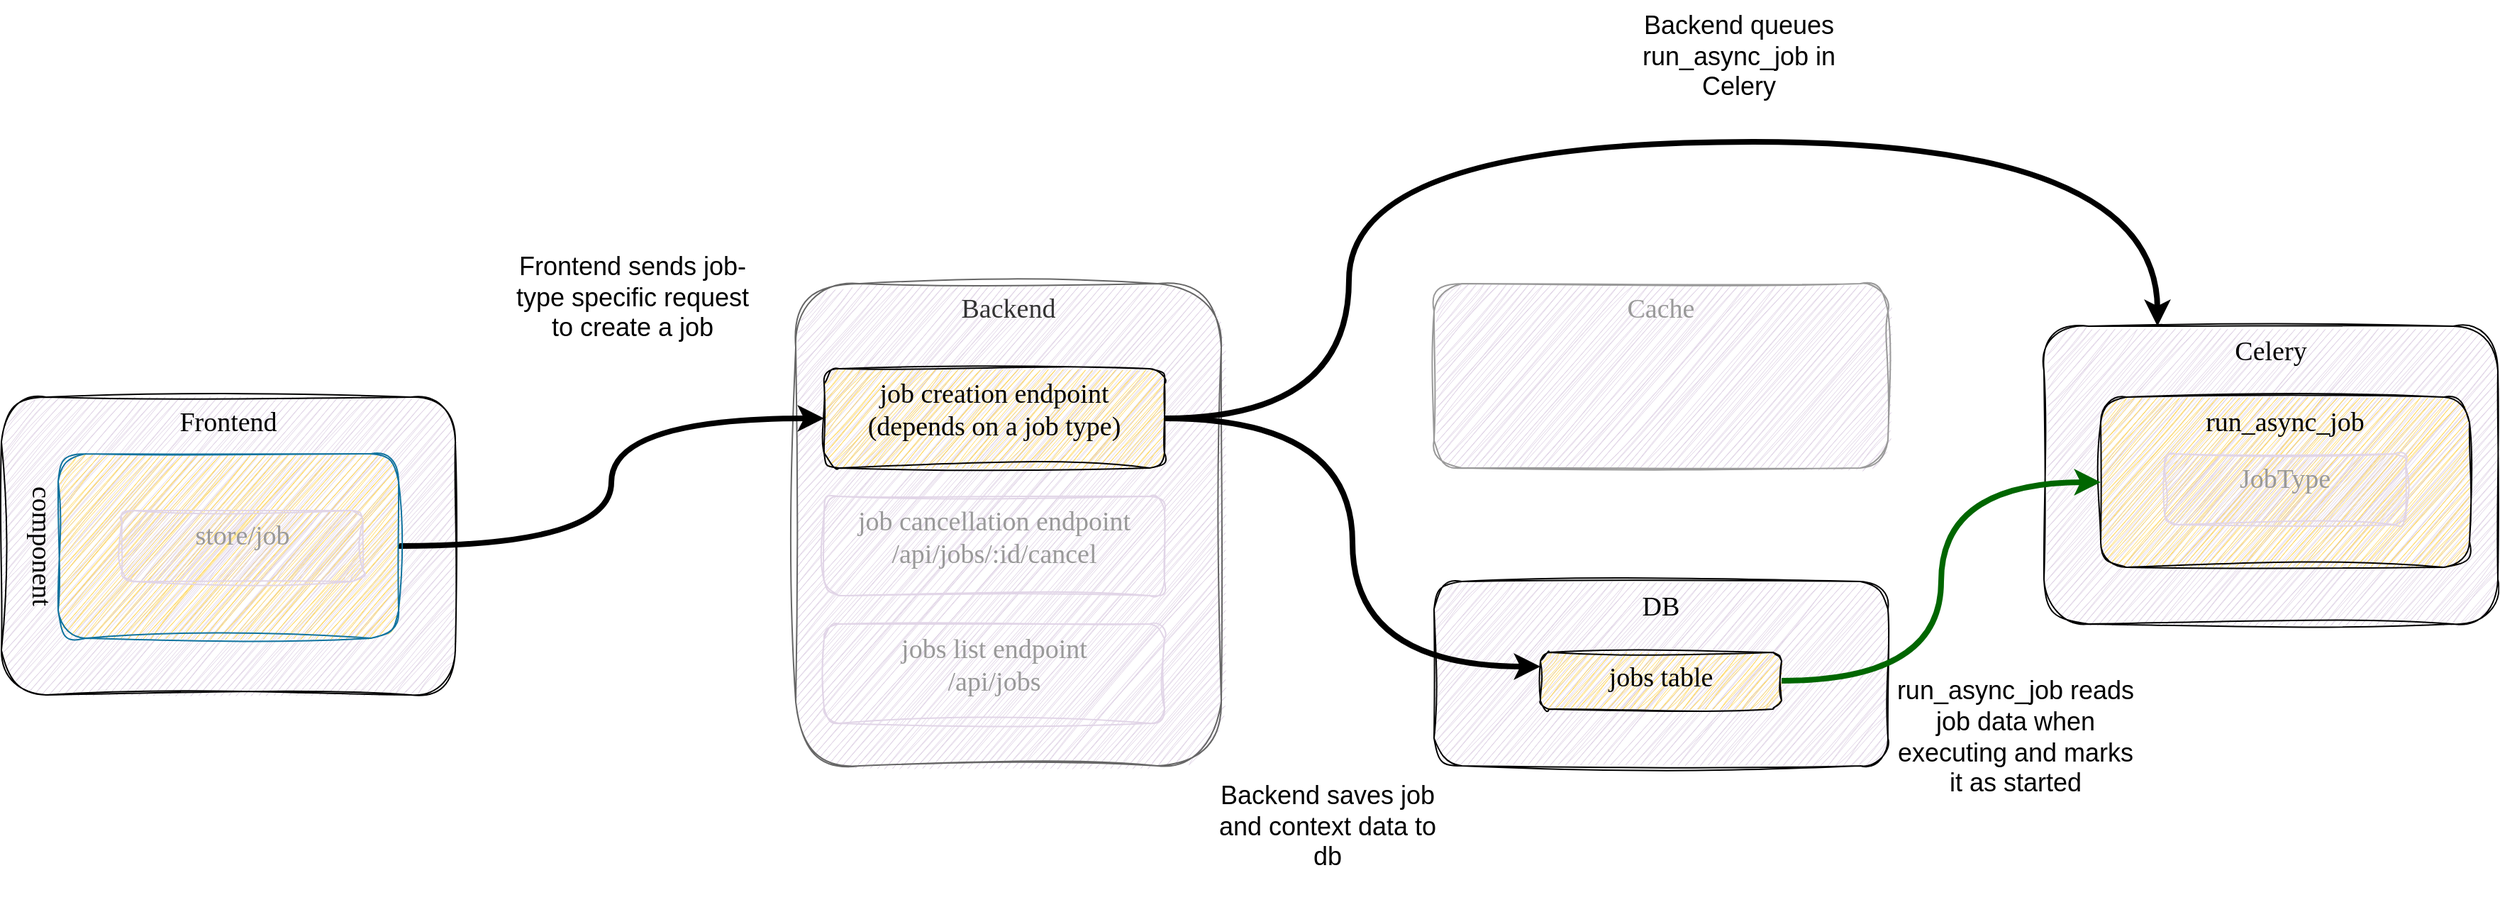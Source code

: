<mxfile version="24.7.16" pages="3">
  <diagram id="SNPpvVatbumqbXz_JlMH" name="job creation &amp; execution">
    <mxGraphModel dx="2413" dy="2210" grid="1" gridSize="10" guides="1" tooltips="1" connect="1" arrows="1" fold="1" page="1" pageScale="1" pageWidth="850" pageHeight="1100" math="0" shadow="0">
      <root>
        <mxCell id="0" />
        <mxCell id="1" parent="0" />
        <mxCell id="U9UPEVszhjLRej5C-PAp-1" value="&lt;font face=&quot;Comic Sans MS&quot; style=&quot;font-size: 19px;&quot;&gt;Frontend&lt;/font&gt;" style="rounded=1;whiteSpace=wrap;html=1;sketch=1;curveFitting=1;jiggle=2;verticalAlign=top;fillColor=#E1D5E7;fontSize=19;fillStyle=hachure;" parent="1" vertex="1">
          <mxGeometry x="-320" y="240" width="320" height="210" as="geometry" />
        </mxCell>
        <mxCell id="U9UPEVszhjLRej5C-PAp-2" value="&lt;font face=&quot;Comic Sans MS&quot; style=&quot;font-size: 19px;&quot;&gt;Backend&lt;/font&gt;" style="rounded=1;whiteSpace=wrap;html=1;sketch=1;curveFitting=1;jiggle=2;verticalAlign=top;fontSize=19;fillColor=#E1D5E7;fontColor=#333333;strokeColor=#666666;fillStyle=hachure;" parent="1" vertex="1">
          <mxGeometry x="240" y="160" width="300" height="340" as="geometry" />
        </mxCell>
        <mxCell id="U9UPEVszhjLRej5C-PAp-29" style="edgeStyle=orthogonalEdgeStyle;rounded=0;orthogonalLoop=1;jettySize=auto;html=1;entryX=0;entryY=0.5;entryDx=0;entryDy=0;curved=1;strokeWidth=4;" parent="1" source="U9UPEVszhjLRej5C-PAp-6" target="U9UPEVszhjLRej5C-PAp-8" edge="1">
          <mxGeometry relative="1" as="geometry" />
        </mxCell>
        <mxCell id="U9UPEVszhjLRej5C-PAp-33" value="Frontend sends job-type specific request to create a job" style="text;html=1;align=center;verticalAlign=middle;whiteSpace=wrap;rounded=0;fontSize=18;" parent="1" vertex="1">
          <mxGeometry x="40" y="130" width="170" height="80" as="geometry" />
        </mxCell>
        <mxCell id="U9UPEVszhjLRej5C-PAp-8" value="&lt;font face=&quot;Comic Sans MS&quot;&gt;job creation endpoint&lt;br&gt;(depends on a job type)&lt;/font&gt;" style="rounded=1;whiteSpace=wrap;html=1;sketch=1;curveFitting=1;jiggle=2;verticalAlign=top;fillColor=#FFD966;fontSize=19;align=center;labelPosition=center;verticalLabelPosition=middle;" parent="1" vertex="1">
          <mxGeometry x="260" y="220" width="240" height="70" as="geometry" />
        </mxCell>
        <mxCell id="U9UPEVszhjLRej5C-PAp-10" value="&lt;font face=&quot;Comic Sans MS&quot;&gt;job cancellation endpoint&lt;br&gt;/api/jobs/:id/cancel&lt;/font&gt;" style="rounded=1;whiteSpace=wrap;html=1;sketch=1;curveFitting=1;jiggle=2;verticalAlign=top;fillColor=none;fontSize=19;align=center;labelPosition=center;verticalLabelPosition=middle;strokeColor=#E1D5E7;fontColor=#999999;" parent="1" vertex="1">
          <mxGeometry x="260" y="310" width="240" height="70" as="geometry" />
        </mxCell>
        <mxCell id="U9UPEVszhjLRej5C-PAp-11" value="&lt;font face=&quot;Comic Sans MS&quot;&gt;jobs list endpoint&lt;br&gt;/api/jobs&lt;/font&gt;" style="rounded=1;whiteSpace=wrap;html=1;sketch=1;curveFitting=1;jiggle=2;verticalAlign=top;fillColor=none;fontSize=19;align=center;labelPosition=center;verticalLabelPosition=middle;strokeColor=#E1D5E7;fontColor=#999999;" parent="1" vertex="1">
          <mxGeometry x="260" y="400" width="240" height="70" as="geometry" />
        </mxCell>
        <mxCell id="U9UPEVszhjLRej5C-PAp-34" value="Backend saves job and context data to db" style="text;html=1;align=center;verticalAlign=middle;whiteSpace=wrap;rounded=0;fontSize=18;" parent="1" vertex="1">
          <mxGeometry x="530" y="490" width="170" height="105" as="geometry" />
        </mxCell>
        <mxCell id="U9UPEVszhjLRej5C-PAp-38" value="Backend queues run_async_job in Celery" style="text;html=1;align=center;verticalAlign=middle;whiteSpace=wrap;rounded=0;fontSize=18;" parent="1" vertex="1">
          <mxGeometry x="820" y="-40" width="170" height="80" as="geometry" />
        </mxCell>
        <mxCell id="U9UPEVszhjLRej5C-PAp-64" style="edgeStyle=orthogonalEdgeStyle;rounded=0;orthogonalLoop=1;jettySize=auto;html=1;entryX=0.724;entryY=0.009;entryDx=0;entryDy=0;curved=1;strokeWidth=4;fillColor=#fad7ac;strokeColor=#006633;entryPerimeter=0;" parent="1" edge="1">
          <mxGeometry relative="1" as="geometry">
            <mxPoint x="921.68" y="771.08" as="targetPoint" />
            <Array as="points">
              <mxPoint x="1113" y="1005" />
              <mxPoint x="1113" y="660" />
              <mxPoint x="922" y="660" />
            </Array>
          </mxGeometry>
        </mxCell>
        <mxCell id="U9UPEVszhjLRej5C-PAp-65" style="edgeStyle=orthogonalEdgeStyle;rounded=0;orthogonalLoop=1;jettySize=auto;html=1;entryX=0.5;entryY=1;entryDx=0;entryDy=0;curved=1;strokeWidth=4;fillColor=#fad7ac;strokeColor=#006633;" parent="1" edge="1">
          <mxGeometry relative="1" as="geometry">
            <mxPoint x="1210" y="1005.091" as="sourcePoint" />
            <Array as="points">
              <mxPoint x="1065" y="1005" />
              <mxPoint x="1065" y="1230" />
              <mxPoint x="835" y="1230" />
            </Array>
          </mxGeometry>
        </mxCell>
        <mxCell id="U9UPEVszhjLRej5C-PAp-66" value="run_async_job reads job data when executing and marks it as started" style="text;html=1;align=center;verticalAlign=middle;whiteSpace=wrap;rounded=0;fontSize=18;" parent="1" vertex="1">
          <mxGeometry x="1015" y="430" width="170" height="100" as="geometry" />
        </mxCell>
        <mxCell id="U9UPEVszhjLRej5C-PAp-6" value="&lt;font face=&quot;Comic Sans MS&quot;&gt;component&lt;/font&gt;" style="rounded=1;whiteSpace=wrap;html=1;sketch=1;curveFitting=1;jiggle=2;verticalAlign=middle;fillColor=#FFD966;fontSize=19;align=right;labelPosition=left;verticalLabelPosition=middle;textDirection=vertical-rl;strokeColor=#10739e;" parent="1" vertex="1">
          <mxGeometry x="-280" y="280" width="240" height="130" as="geometry" />
        </mxCell>
        <mxCell id="U9UPEVszhjLRej5C-PAp-14" value="&lt;font face=&quot;Comic Sans MS&quot; style=&quot;font-size: 19px;&quot;&gt;Celery&lt;/font&gt;" style="rounded=1;whiteSpace=wrap;html=1;sketch=1;curveFitting=1;jiggle=2;verticalAlign=top;fillColor=#E1D5E7;fontSize=19;" parent="1" vertex="1">
          <mxGeometry x="1120" y="190" width="320" height="210" as="geometry" />
        </mxCell>
        <mxCell id="U9UPEVszhjLRej5C-PAp-18" value="&lt;font face=&quot;Comic Sans MS&quot;&gt;run_async_job&lt;/font&gt;" style="rounded=1;whiteSpace=wrap;html=1;sketch=1;curveFitting=1;jiggle=2;verticalAlign=top;fillColor=#FFD966;fontSize=19;" parent="1" vertex="1">
          <mxGeometry x="1160" y="240" width="260" height="120" as="geometry" />
        </mxCell>
        <mxCell id="U9UPEVszhjLRej5C-PAp-16" value="&lt;font face=&quot;Comic Sans MS&quot;&gt;JobType&lt;/font&gt;" style="rounded=1;whiteSpace=wrap;html=1;sketch=1;curveFitting=1;jiggle=2;verticalAlign=top;fillColor=#E1D5E7;fontSize=19;strokeColor=#E1D5E7;fontColor=#999999;" parent="1" vertex="1">
          <mxGeometry x="1205" y="280" width="170" height="50" as="geometry" />
        </mxCell>
        <mxCell id="U9UPEVszhjLRej5C-PAp-20" value="&lt;font face=&quot;Comic Sans MS&quot; style=&quot;font-size: 19px;&quot;&gt;DB&lt;/font&gt;" style="rounded=1;whiteSpace=wrap;html=1;sketch=1;curveFitting=1;jiggle=2;verticalAlign=top;fillColor=#E1D5E7;fontSize=19;" parent="1" vertex="1">
          <mxGeometry x="690" y="370" width="320" height="130" as="geometry" />
        </mxCell>
        <mxCell id="U9UPEVszhjLRej5C-PAp-5" value="&lt;font face=&quot;Comic Sans MS&quot;&gt;store/job&lt;/font&gt;" style="rounded=1;whiteSpace=wrap;html=1;sketch=1;curveFitting=1;jiggle=2;verticalAlign=top;fontSize=19;fillColor=#E1D5E7;fillStyle=hachure;strokeColor=#E1D5E7;fontColor=#999999;" parent="1" vertex="1">
          <mxGeometry x="-235" y="320" width="170" height="50" as="geometry" />
        </mxCell>
        <mxCell id="U9UPEVszhjLRej5C-PAp-98" value="" style="edgeStyle=orthogonalEdgeStyle;rounded=0;orthogonalLoop=1;jettySize=auto;html=1;curved=1;strokeWidth=4;entryX=0.25;entryY=0;entryDx=0;entryDy=0;" parent="1" source="U9UPEVszhjLRej5C-PAp-8" target="U9UPEVszhjLRej5C-PAp-14" edge="1">
          <mxGeometry relative="1" as="geometry">
            <mxPoint x="500" y="255" as="sourcePoint" />
            <mxPoint x="1120" y="220" as="targetPoint" />
            <Array as="points">
              <mxPoint x="630" y="255" />
              <mxPoint x="630" y="60" />
              <mxPoint x="1200" y="60" />
            </Array>
          </mxGeometry>
        </mxCell>
        <mxCell id="U9UPEVszhjLRej5C-PAp-97" value="&lt;font style=&quot;font-size: 19px;&quot; face=&quot;Comic Sans MS&quot;&gt;Cache&lt;/font&gt;" style="rounded=1;whiteSpace=wrap;html=1;sketch=1;curveFitting=1;jiggle=2;verticalAlign=top;fillColor=#E1D5E7;fontSize=19;fontColor=#999999;strokeColor=#999999;" parent="1" vertex="1">
          <mxGeometry x="690" y="160" width="320" height="130" as="geometry" />
        </mxCell>
        <mxCell id="U9UPEVszhjLRej5C-PAp-25" value="&lt;font face=&quot;Comic Sans MS&quot; style=&quot;font-size: 19px;&quot;&gt;jobs table&lt;/font&gt;" style="rounded=1;whiteSpace=wrap;html=1;sketch=1;curveFitting=1;jiggle=2;verticalAlign=top;fillColor=#FFD966;fontSize=19;" parent="1" vertex="1">
          <mxGeometry x="765" y="420" width="170" height="40" as="geometry" />
        </mxCell>
        <mxCell id="U9UPEVszhjLRej5C-PAp-30" style="edgeStyle=orthogonalEdgeStyle;rounded=0;orthogonalLoop=1;jettySize=auto;html=1;entryX=0;entryY=0.25;entryDx=0;entryDy=0;curved=1;strokeWidth=4;" parent="1" source="U9UPEVszhjLRej5C-PAp-8" target="U9UPEVszhjLRej5C-PAp-25" edge="1">
          <mxGeometry relative="1" as="geometry" />
        </mxCell>
        <mxCell id="U9UPEVszhjLRej5C-PAp-31" style="edgeStyle=orthogonalEdgeStyle;rounded=0;orthogonalLoop=1;jettySize=auto;html=1;entryX=0;entryY=0.5;entryDx=0;entryDy=0;curved=1;strokeWidth=4;strokeColor=#006600;" parent="1" source="U9UPEVszhjLRej5C-PAp-25" target="U9UPEVszhjLRej5C-PAp-18" edge="1">
          <mxGeometry relative="1" as="geometry" />
        </mxCell>
      </root>
    </mxGraphModel>
  </diagram>
  <diagram id="YViHMDbbW1R1TfANQcqi" name="job state update">
    <mxGraphModel dx="3664" dy="1998" grid="1" gridSize="10" guides="1" tooltips="1" connect="1" arrows="1" fold="1" page="1" pageScale="1" pageWidth="850" pageHeight="1100" math="0" shadow="0">
      <root>
        <mxCell id="0" />
        <mxCell id="1" parent="0" />
        <mxCell id="Qt7KoJpnQCcHyGszDrJn-1" value="&lt;font face=&quot;Comic Sans MS&quot; style=&quot;font-size: 19px;&quot;&gt;Frontend&lt;/font&gt;" style="rounded=1;whiteSpace=wrap;html=1;sketch=1;curveFitting=1;jiggle=2;verticalAlign=top;fillColor=#E1D5E7;fontSize=19;fillStyle=hachure;arcSize=7;" parent="1" vertex="1">
          <mxGeometry x="-320" y="950" width="320" height="210" as="geometry" />
        </mxCell>
        <mxCell id="Qt7KoJpnQCcHyGszDrJn-2" value="&lt;font face=&quot;Comic Sans MS&quot; style=&quot;font-size: 19px;&quot;&gt;Backend&lt;/font&gt;" style="rounded=1;whiteSpace=wrap;html=1;sketch=1;curveFitting=1;jiggle=2;verticalAlign=top;fontSize=19;fillColor=#E1D5E7;fontColor=#333333;strokeColor=#666666;fillStyle=hachure;" parent="1" vertex="1">
          <mxGeometry x="240" y="910" width="300" height="340" as="geometry" />
        </mxCell>
        <mxCell id="Qt7KoJpnQCcHyGszDrJn-3" value="&lt;font face=&quot;Comic Sans MS&quot;&gt;job creation endpoint&lt;br&gt;(depends on a job type)&lt;/font&gt;" style="rounded=1;whiteSpace=wrap;html=1;sketch=1;curveFitting=1;jiggle=2;verticalAlign=top;fillColor=#E1D5E7;fontSize=19;align=center;labelPosition=center;verticalLabelPosition=middle;fontColor=#999999;strokeColor=#E6D0DE;" parent="1" vertex="1">
          <mxGeometry x="260" y="970" width="240" height="70" as="geometry" />
        </mxCell>
        <mxCell id="Qt7KoJpnQCcHyGszDrJn-4" value="&lt;font face=&quot;Comic Sans MS&quot;&gt;job cancellation endpoint&lt;br&gt;/api/jobs/:id/cancel&lt;/font&gt;" style="rounded=1;whiteSpace=wrap;html=1;sketch=1;curveFitting=1;jiggle=2;verticalAlign=top;fillColor=none;fontSize=19;align=center;labelPosition=center;verticalLabelPosition=middle;strokeColor=#E1D5E7;fontColor=#999999;" parent="1" vertex="1">
          <mxGeometry x="260" y="1060" width="240" height="70" as="geometry" />
        </mxCell>
        <mxCell id="Qt7KoJpnQCcHyGszDrJn-5" value="&lt;font face=&quot;Comic Sans MS&quot;&gt;jobs list endpoint&lt;br&gt;/api/jobs&lt;/font&gt;" style="rounded=1;whiteSpace=wrap;html=1;sketch=1;curveFitting=1;jiggle=2;verticalAlign=top;fillColor=#FFD966;fontSize=19;align=center;labelPosition=center;verticalLabelPosition=middle;strokeColor=#030303;fontColor=#030303;" parent="1" vertex="1">
          <mxGeometry x="260" y="1150" width="240" height="70" as="geometry" />
        </mxCell>
        <mxCell id="Qt7KoJpnQCcHyGszDrJn-6" value="&lt;font face=&quot;Comic Sans MS&quot;&gt;component&lt;/font&gt;" style="rounded=1;whiteSpace=wrap;html=1;sketch=1;curveFitting=1;jiggle=2;verticalAlign=middle;fillColor=#FFD966;fontSize=19;align=right;labelPosition=left;verticalLabelPosition=middle;textDirection=vertical-rl;strokeColor=#10739e;" parent="1" vertex="1">
          <mxGeometry x="-280" y="1000" width="240" height="120" as="geometry" />
        </mxCell>
        <mxCell id="Qt7KoJpnQCcHyGszDrJn-7" value="&lt;font face=&quot;Comic Sans MS&quot; style=&quot;font-size: 19px;&quot;&gt;Celery&lt;/font&gt;" style="rounded=1;whiteSpace=wrap;html=1;sketch=1;curveFitting=1;jiggle=2;verticalAlign=top;fillColor=#E1D5E7;fontSize=19;" parent="1" vertex="1">
          <mxGeometry x="1120" y="920" width="320" height="210" as="geometry" />
        </mxCell>
        <mxCell id="Qt7KoJpnQCcHyGszDrJn-8" value="&lt;font face=&quot;Comic Sans MS&quot;&gt;run_async_job&lt;/font&gt;" style="rounded=1;whiteSpace=wrap;html=1;sketch=1;curveFitting=1;jiggle=2;verticalAlign=top;fillColor=#FFD966;fontSize=19;" parent="1" vertex="1">
          <mxGeometry x="1160" y="960" width="260" height="130" as="geometry" />
        </mxCell>
        <mxCell id="Qt7KoJpnQCcHyGszDrJn-10" value="&lt;font face=&quot;Comic Sans MS&quot;&gt;JobType&lt;/font&gt;" style="rounded=1;whiteSpace=wrap;html=1;sketch=1;curveFitting=1;jiggle=2;verticalAlign=top;fillColor=#E1D5E7;fontSize=19;strokeColor=#030303;fontColor=#030303;" parent="1" vertex="1">
          <mxGeometry x="1210" y="1000" width="170" height="50" as="geometry" />
        </mxCell>
        <mxCell id="Qt7KoJpnQCcHyGszDrJn-11" value="&lt;font face=&quot;Comic Sans MS&quot; style=&quot;font-size: 19px;&quot;&gt;DB&lt;/font&gt;" style="rounded=1;whiteSpace=wrap;html=1;sketch=1;curveFitting=1;jiggle=2;verticalAlign=top;fillColor=#E1D5E7;fontSize=19;" parent="1" vertex="1">
          <mxGeometry x="690" y="1120" width="320" height="130" as="geometry" />
        </mxCell>
        <mxCell id="Qt7KoJpnQCcHyGszDrJn-13" value="&lt;font face=&quot;Comic Sans MS&quot;&gt;store/job&lt;/font&gt;" style="rounded=1;whiteSpace=wrap;html=1;sketch=1;curveFitting=1;jiggle=2;verticalAlign=top;fontSize=19;fillColor=#E1D5E7;fillStyle=hachure;strokeColor=#030303;fontColor=#030303;" parent="1" vertex="1">
          <mxGeometry x="-245" y="1030" width="170" height="50" as="geometry" />
        </mxCell>
        <mxCell id="Qt7KoJpnQCcHyGszDrJn-14" value="&lt;font face=&quot;Comic Sans MS&quot; style=&quot;font-size: 19px;&quot;&gt;Cache&lt;/font&gt;" style="rounded=1;whiteSpace=wrap;html=1;sketch=1;curveFitting=1;jiggle=2;verticalAlign=top;fillColor=#E1D5E7;fontSize=19;" parent="1" vertex="1">
          <mxGeometry x="690" y="910" width="320" height="130" as="geometry" />
        </mxCell>
        <mxCell id="Qt7KoJpnQCcHyGszDrJn-15" style="edgeStyle=orthogonalEdgeStyle;rounded=0;orthogonalLoop=1;jettySize=auto;html=1;entryX=0.5;entryY=0;entryDx=0;entryDy=0;strokeWidth=4;strokeColor=#006600;curved=1;" parent="1" source="Qt7KoJpnQCcHyGszDrJn-10" target="Qt7KoJpnQCcHyGszDrJn-14" edge="1">
          <mxGeometry relative="1" as="geometry">
            <Array as="points">
              <mxPoint x="1295" y="1090" />
              <mxPoint x="1110" y="1090" />
              <mxPoint x="1110" y="820" />
              <mxPoint x="850" y="820" />
            </Array>
          </mxGeometry>
        </mxCell>
        <mxCell id="Qt7KoJpnQCcHyGszDrJn-16" value="&lt;font face=&quot;Comic Sans MS&quot; style=&quot;font-size: 19px;&quot;&gt;jobs table&lt;/font&gt;" style="rounded=1;whiteSpace=wrap;html=1;sketch=1;curveFitting=1;jiggle=2;verticalAlign=top;fillColor=#FFD966;fontSize=19;" parent="1" vertex="1">
          <mxGeometry x="765" y="1170" width="170" height="40" as="geometry" />
        </mxCell>
        <mxCell id="Qt7KoJpnQCcHyGszDrJn-17" style="edgeStyle=orthogonalEdgeStyle;rounded=0;orthogonalLoop=1;jettySize=auto;html=1;strokeWidth=4;curved=1;exitX=0.039;exitY=1.037;exitDx=0;exitDy=0;exitPerimeter=0;" parent="1" source="Qt7KoJpnQCcHyGszDrJn-16" target="Qt7KoJpnQCcHyGszDrJn-5" edge="1">
          <mxGeometry relative="1" as="geometry">
            <Array as="points">
              <mxPoint x="765" y="1211" />
              <mxPoint x="765" y="1260" />
              <mxPoint x="640" y="1260" />
              <mxPoint x="640" y="1185" />
            </Array>
          </mxGeometry>
        </mxCell>
        <mxCell id="Qt7KoJpnQCcHyGszDrJn-18" style="edgeStyle=orthogonalEdgeStyle;rounded=0;orthogonalLoop=1;jettySize=auto;html=1;entryX=1;entryY=0.5;entryDx=0;entryDy=0;strokeWidth=4;curved=1;" parent="1" source="Qt7KoJpnQCcHyGszDrJn-5" target="Qt7KoJpnQCcHyGszDrJn-13" edge="1">
          <mxGeometry relative="1" as="geometry" />
        </mxCell>
        <mxCell id="Qt7KoJpnQCcHyGszDrJn-19" style="edgeStyle=orthogonalEdgeStyle;rounded=0;orthogonalLoop=1;jettySize=auto;html=1;entryX=1;entryY=0.5;entryDx=0;entryDy=0;strokeWidth=4;curved=1;" parent="1" source="Qt7KoJpnQCcHyGszDrJn-14" target="Qt7KoJpnQCcHyGszDrJn-5" edge="1">
          <mxGeometry relative="1" as="geometry" />
        </mxCell>
        <mxCell id="Qt7KoJpnQCcHyGszDrJn-20" value="Store collects active jobs states periodically" style="text;html=1;align=center;verticalAlign=middle;whiteSpace=wrap;rounded=0;fontSize=18;shadow=0;glass=0;" parent="1" vertex="1">
          <mxGeometry x="40" y="970" width="170" height="90" as="geometry" />
        </mxCell>
        <mxCell id="Qt7KoJpnQCcHyGszDrJn-21" value="Backend collects started jobs from the database" style="text;html=1;align=center;verticalAlign=middle;whiteSpace=wrap;rounded=0;fontSize=18;" parent="1" vertex="1">
          <mxGeometry x="560" y="1270" width="170" height="100" as="geometry" />
        </mxCell>
        <mxCell id="Qt7KoJpnQCcHyGszDrJn-22" value="For each active job, the backend gets current state/progress from cache" style="text;html=1;align=center;verticalAlign=middle;whiteSpace=wrap;rounded=0;fontSize=18;" parent="1" vertex="1">
          <mxGeometry x="520" y="830" width="170" height="120" as="geometry" />
        </mxCell>
        <mxCell id="Qt7KoJpnQCcHyGszDrJn-23" value="JobType updates Job&#39;s state/progress to cache in key moments" style="text;html=1;align=center;verticalAlign=middle;whiteSpace=wrap;rounded=0;fontSize=18;" parent="1" vertex="1">
          <mxGeometry x="1080" y="770" width="170" height="120" as="geometry" />
        </mxCell>
      </root>
    </mxGraphModel>
  </diagram>
  <diagram id="5e9AQAaavL6Ex44RL0SW" name="job cancellation">
    <mxGraphModel dx="1820" dy="689" grid="1" gridSize="10" guides="1" tooltips="1" connect="1" arrows="1" fold="1" page="1" pageScale="1" pageWidth="850" pageHeight="1100" math="0" shadow="0">
      <root>
        <mxCell id="0" />
        <mxCell id="1" parent="0" />
        <mxCell id="8gXEbNu-GLMcrQQ-IkVC-1" value="&lt;font face=&quot;Comic Sans MS&quot; style=&quot;font-size: 19px;&quot;&gt;Frontend&lt;/font&gt;" style="rounded=1;whiteSpace=wrap;html=1;sketch=1;curveFitting=1;jiggle=2;verticalAlign=top;fillColor=#E1D5E7;fontSize=19;fillStyle=hachure;" parent="1" vertex="1">
          <mxGeometry x="-320" y="955" width="320" height="215" as="geometry" />
        </mxCell>
        <mxCell id="8gXEbNu-GLMcrQQ-IkVC-2" value="&lt;font face=&quot;Comic Sans MS&quot; style=&quot;font-size: 19px;&quot;&gt;Backend&lt;/font&gt;" style="rounded=1;whiteSpace=wrap;html=1;sketch=1;curveFitting=1;jiggle=2;verticalAlign=top;fontSize=19;fillColor=#E1D5E7;fontColor=#333333;strokeColor=#666666;fillStyle=hachure;" parent="1" vertex="1">
          <mxGeometry x="240" y="910" width="300" height="340" as="geometry" />
        </mxCell>
        <mxCell id="8gXEbNu-GLMcrQQ-IkVC-3" value="&lt;font face=&quot;Comic Sans MS&quot;&gt;job creation endpoint&lt;br&gt;(depends on a job type)&lt;/font&gt;" style="rounded=1;whiteSpace=wrap;html=1;sketch=1;curveFitting=1;jiggle=2;verticalAlign=top;fillColor=#E1D5E7;fontSize=19;align=center;labelPosition=center;verticalLabelPosition=middle;fontColor=#999999;strokeColor=#E6D0DE;" parent="1" vertex="1">
          <mxGeometry x="260" y="970" width="240" height="70" as="geometry" />
        </mxCell>
        <mxCell id="rL3Z0i3iYxP3RM-W7o0_-2" style="edgeStyle=orthogonalEdgeStyle;rounded=0;orthogonalLoop=1;jettySize=auto;html=1;entryX=0;entryY=0.5;entryDx=0;entryDy=0;strokeWidth=4;curved=1;" parent="1" source="8gXEbNu-GLMcrQQ-IkVC-4" target="8gXEbNu-GLMcrQQ-IkVC-14" edge="1">
          <mxGeometry relative="1" as="geometry" />
        </mxCell>
        <mxCell id="rL3Z0i3iYxP3RM-W7o0_-3" style="edgeStyle=orthogonalEdgeStyle;rounded=0;orthogonalLoop=1;jettySize=auto;html=1;strokeWidth=4;curved=1;" parent="1" source="8gXEbNu-GLMcrQQ-IkVC-4" target="8gXEbNu-GLMcrQQ-IkVC-11" edge="1">
          <mxGeometry relative="1" as="geometry" />
        </mxCell>
        <mxCell id="8gXEbNu-GLMcrQQ-IkVC-4" value="&lt;font face=&quot;Comic Sans MS&quot;&gt;job cancellation endpoint&lt;br&gt;/api/jobs/:id/cancel&lt;/font&gt;" style="rounded=1;whiteSpace=wrap;html=1;sketch=1;curveFitting=1;jiggle=2;verticalAlign=top;fillColor=#FFD966;fontSize=19;align=center;labelPosition=center;verticalLabelPosition=middle;strokeColor=#030303;fontColor=#030303;" parent="1" vertex="1">
          <mxGeometry x="260" y="1060" width="240" height="70" as="geometry" />
        </mxCell>
        <mxCell id="8gXEbNu-GLMcrQQ-IkVC-5" value="&lt;font face=&quot;Comic Sans MS&quot;&gt;jobs list endpoint&lt;br&gt;/api/jobs&lt;/font&gt;" style="rounded=1;whiteSpace=wrap;html=1;sketch=1;curveFitting=1;jiggle=2;verticalAlign=top;fillColor=none;fontSize=19;align=center;labelPosition=center;verticalLabelPosition=middle;strokeColor=#E6D0DE;fontColor=#E6D0DE;" parent="1" vertex="1">
          <mxGeometry x="260" y="1150" width="240" height="70" as="geometry" />
        </mxCell>
        <mxCell id="8gXEbNu-GLMcrQQ-IkVC-6" value="&lt;font face=&quot;Comic Sans MS&quot;&gt;component&lt;/font&gt;" style="rounded=1;whiteSpace=wrap;html=1;sketch=1;curveFitting=1;jiggle=2;verticalAlign=middle;fillColor=#FFD966;fontSize=19;align=right;labelPosition=left;verticalLabelPosition=middle;textDirection=vertical-rl;strokeColor=#10739e;" parent="1" vertex="1">
          <mxGeometry x="-280" y="1000" width="240" height="130" as="geometry" />
        </mxCell>
        <mxCell id="8gXEbNu-GLMcrQQ-IkVC-7" value="&lt;font face=&quot;Comic Sans MS&quot; style=&quot;font-size: 19px;&quot;&gt;Celery&lt;/font&gt;" style="rounded=1;whiteSpace=wrap;html=1;sketch=1;curveFitting=1;jiggle=2;verticalAlign=top;fillColor=#E1D5E7;fontSize=19;" parent="1" vertex="1">
          <mxGeometry x="1120" y="960" width="320" height="200" as="geometry" />
        </mxCell>
        <mxCell id="8gXEbNu-GLMcrQQ-IkVC-8" value="&lt;font face=&quot;Comic Sans MS&quot;&gt;run_async_job&lt;/font&gt;" style="rounded=1;whiteSpace=wrap;html=1;sketch=1;curveFitting=1;jiggle=2;verticalAlign=top;fillColor=#FFD966;fontSize=19;" parent="1" vertex="1">
          <mxGeometry x="1160" y="1000" width="250" height="120" as="geometry" />
        </mxCell>
        <mxCell id="8gXEbNu-GLMcrQQ-IkVC-10" value="&lt;font face=&quot;Comic Sans MS&quot;&gt;JobType&lt;/font&gt;" style="rounded=1;whiteSpace=wrap;html=1;sketch=1;curveFitting=1;jiggle=2;verticalAlign=top;fillColor=#E1D5E7;fontSize=19;strokeColor=#030303;fontColor=#030303;" parent="1" vertex="1">
          <mxGeometry x="1205" y="1040" width="170" height="50" as="geometry" />
        </mxCell>
        <mxCell id="8gXEbNu-GLMcrQQ-IkVC-11" value="&lt;font face=&quot;Comic Sans MS&quot; style=&quot;font-size: 19px;&quot;&gt;DB&lt;/font&gt;" style="rounded=1;whiteSpace=wrap;html=1;sketch=1;curveFitting=1;jiggle=2;verticalAlign=top;fillColor=#E1D5E7;fontSize=19;" parent="1" vertex="1">
          <mxGeometry x="690" y="1120" width="320" height="130" as="geometry" />
        </mxCell>
        <mxCell id="rL3Z0i3iYxP3RM-W7o0_-1" style="edgeStyle=orthogonalEdgeStyle;rounded=0;orthogonalLoop=1;jettySize=auto;html=1;strokeWidth=4;curved=1;exitX=1;exitY=0.5;exitDx=0;exitDy=0;" parent="1" source="79Okkao5t2Ras9QTgKPH-2" target="8gXEbNu-GLMcrQQ-IkVC-4" edge="1">
          <mxGeometry relative="1" as="geometry">
            <mxPoint x="-50" y="1125" as="sourcePoint" />
          </mxGeometry>
        </mxCell>
        <mxCell id="rL3Z0i3iYxP3RM-W7o0_-4" style="edgeStyle=orthogonalEdgeStyle;rounded=0;orthogonalLoop=1;jettySize=auto;html=1;entryX=0;entryY=0.5;entryDx=0;entryDy=0;strokeWidth=4;curved=1;strokeColor=#006600;" parent="1" source="8gXEbNu-GLMcrQQ-IkVC-14" target="8gXEbNu-GLMcrQQ-IkVC-10" edge="1">
          <mxGeometry relative="1" as="geometry" />
        </mxCell>
        <mxCell id="8gXEbNu-GLMcrQQ-IkVC-14" value="&lt;font face=&quot;Comic Sans MS&quot; style=&quot;font-size: 19px;&quot;&gt;Cache&lt;/font&gt;" style="rounded=1;whiteSpace=wrap;html=1;sketch=1;curveFitting=1;jiggle=2;verticalAlign=top;fillColor=#E1D5E7;fontSize=19;" parent="1" vertex="1">
          <mxGeometry x="690" y="910" width="320" height="130" as="geometry" />
        </mxCell>
        <mxCell id="8gXEbNu-GLMcrQQ-IkVC-16" value="&lt;font face=&quot;Comic Sans MS&quot; style=&quot;font-size: 19px;&quot;&gt;jobs table&lt;/font&gt;" style="rounded=1;whiteSpace=wrap;html=1;sketch=1;curveFitting=1;jiggle=2;verticalAlign=top;fillColor=#FFD966;fontSize=19;" parent="1" vertex="1">
          <mxGeometry x="765" y="1170" width="170" height="40" as="geometry" />
        </mxCell>
        <mxCell id="KWU035rj8NGL99qbEJxj-1" value="backend sets job&#39;s state to &#39;CANCELLED&#39; to db and to cache" style="text;html=1;align=center;verticalAlign=middle;whiteSpace=wrap;rounded=0;fontSize=18;shadow=0;glass=0;" parent="1" vertex="1">
          <mxGeometry x="520" y="830" width="170" height="90" as="geometry" />
        </mxCell>
        <mxCell id="KWU035rj8NGL99qbEJxj-2" value="Job checks for cancellation in cache and abort the task if the job was cancelled" style="text;html=1;align=center;verticalAlign=middle;whiteSpace=wrap;rounded=0;fontSize=18;shadow=0;glass=0;" parent="1" vertex="1">
          <mxGeometry x="1050" y="830" width="170" height="110" as="geometry" />
        </mxCell>
        <mxCell id="79Okkao5t2Ras9QTgKPH-2" value="&lt;font face=&quot;Comic Sans MS&quot;&gt;store/job&lt;/font&gt;" style="rounded=1;whiteSpace=wrap;html=1;sketch=1;curveFitting=1;jiggle=2;verticalAlign=top;fontSize=19;fillColor=#E1D5E7;fillStyle=hachure;strokeColor=#030303;fontColor=#030303;" vertex="1" parent="1">
          <mxGeometry x="-240" y="1040" width="170" height="50" as="geometry" />
        </mxCell>
        <mxCell id="O9f2-xnR2qJCmB4ePbfd-1" value="Component calls the store to cancel, the store sends cancellation request, receives new job state" style="text;html=1;align=center;verticalAlign=middle;whiteSpace=wrap;rounded=0;fontSize=18;shadow=0;glass=0;" vertex="1" parent="1">
          <mxGeometry x="40" y="920" width="170" height="130" as="geometry" />
        </mxCell>
      </root>
    </mxGraphModel>
  </diagram>
</mxfile>
